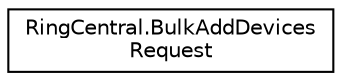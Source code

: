digraph "Graphical Class Hierarchy"
{
 // LATEX_PDF_SIZE
  edge [fontname="Helvetica",fontsize="10",labelfontname="Helvetica",labelfontsize="10"];
  node [fontname="Helvetica",fontsize="10",shape=record];
  rankdir="LR";
  Node0 [label="RingCentral.BulkAddDevices\lRequest",height=0.2,width=0.4,color="black", fillcolor="white", style="filled",URL="$classRingCentral_1_1BulkAddDevicesRequest.html",tooltip=" "];
}

